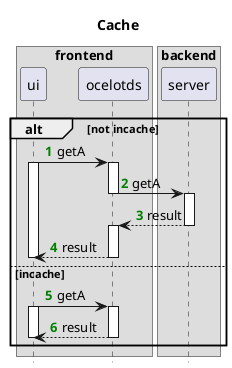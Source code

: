 @startuml
title Cache
hide footbox
box "frontend"
	participant ui
	participant ocelotds
end box
box "backend"
	participant server
end box
autonumber "<font color=green><b>"
alt not incache
ui -> ocelotds: getA
activate ui
activate ocelotds
ocelotds -> server: getA
deactivate ocelotds
activate server
server --> ocelotds: result
deactivate server
activate ocelotds
ocelotds --> ui:result
deactivate ui
deactivate ocelotds
else incache
ui -> ocelotds: getA
activate ocelotds
activate ui
ocelotds --> ui:result
deactivate ui
deactivate ocelotds
end
@enduml